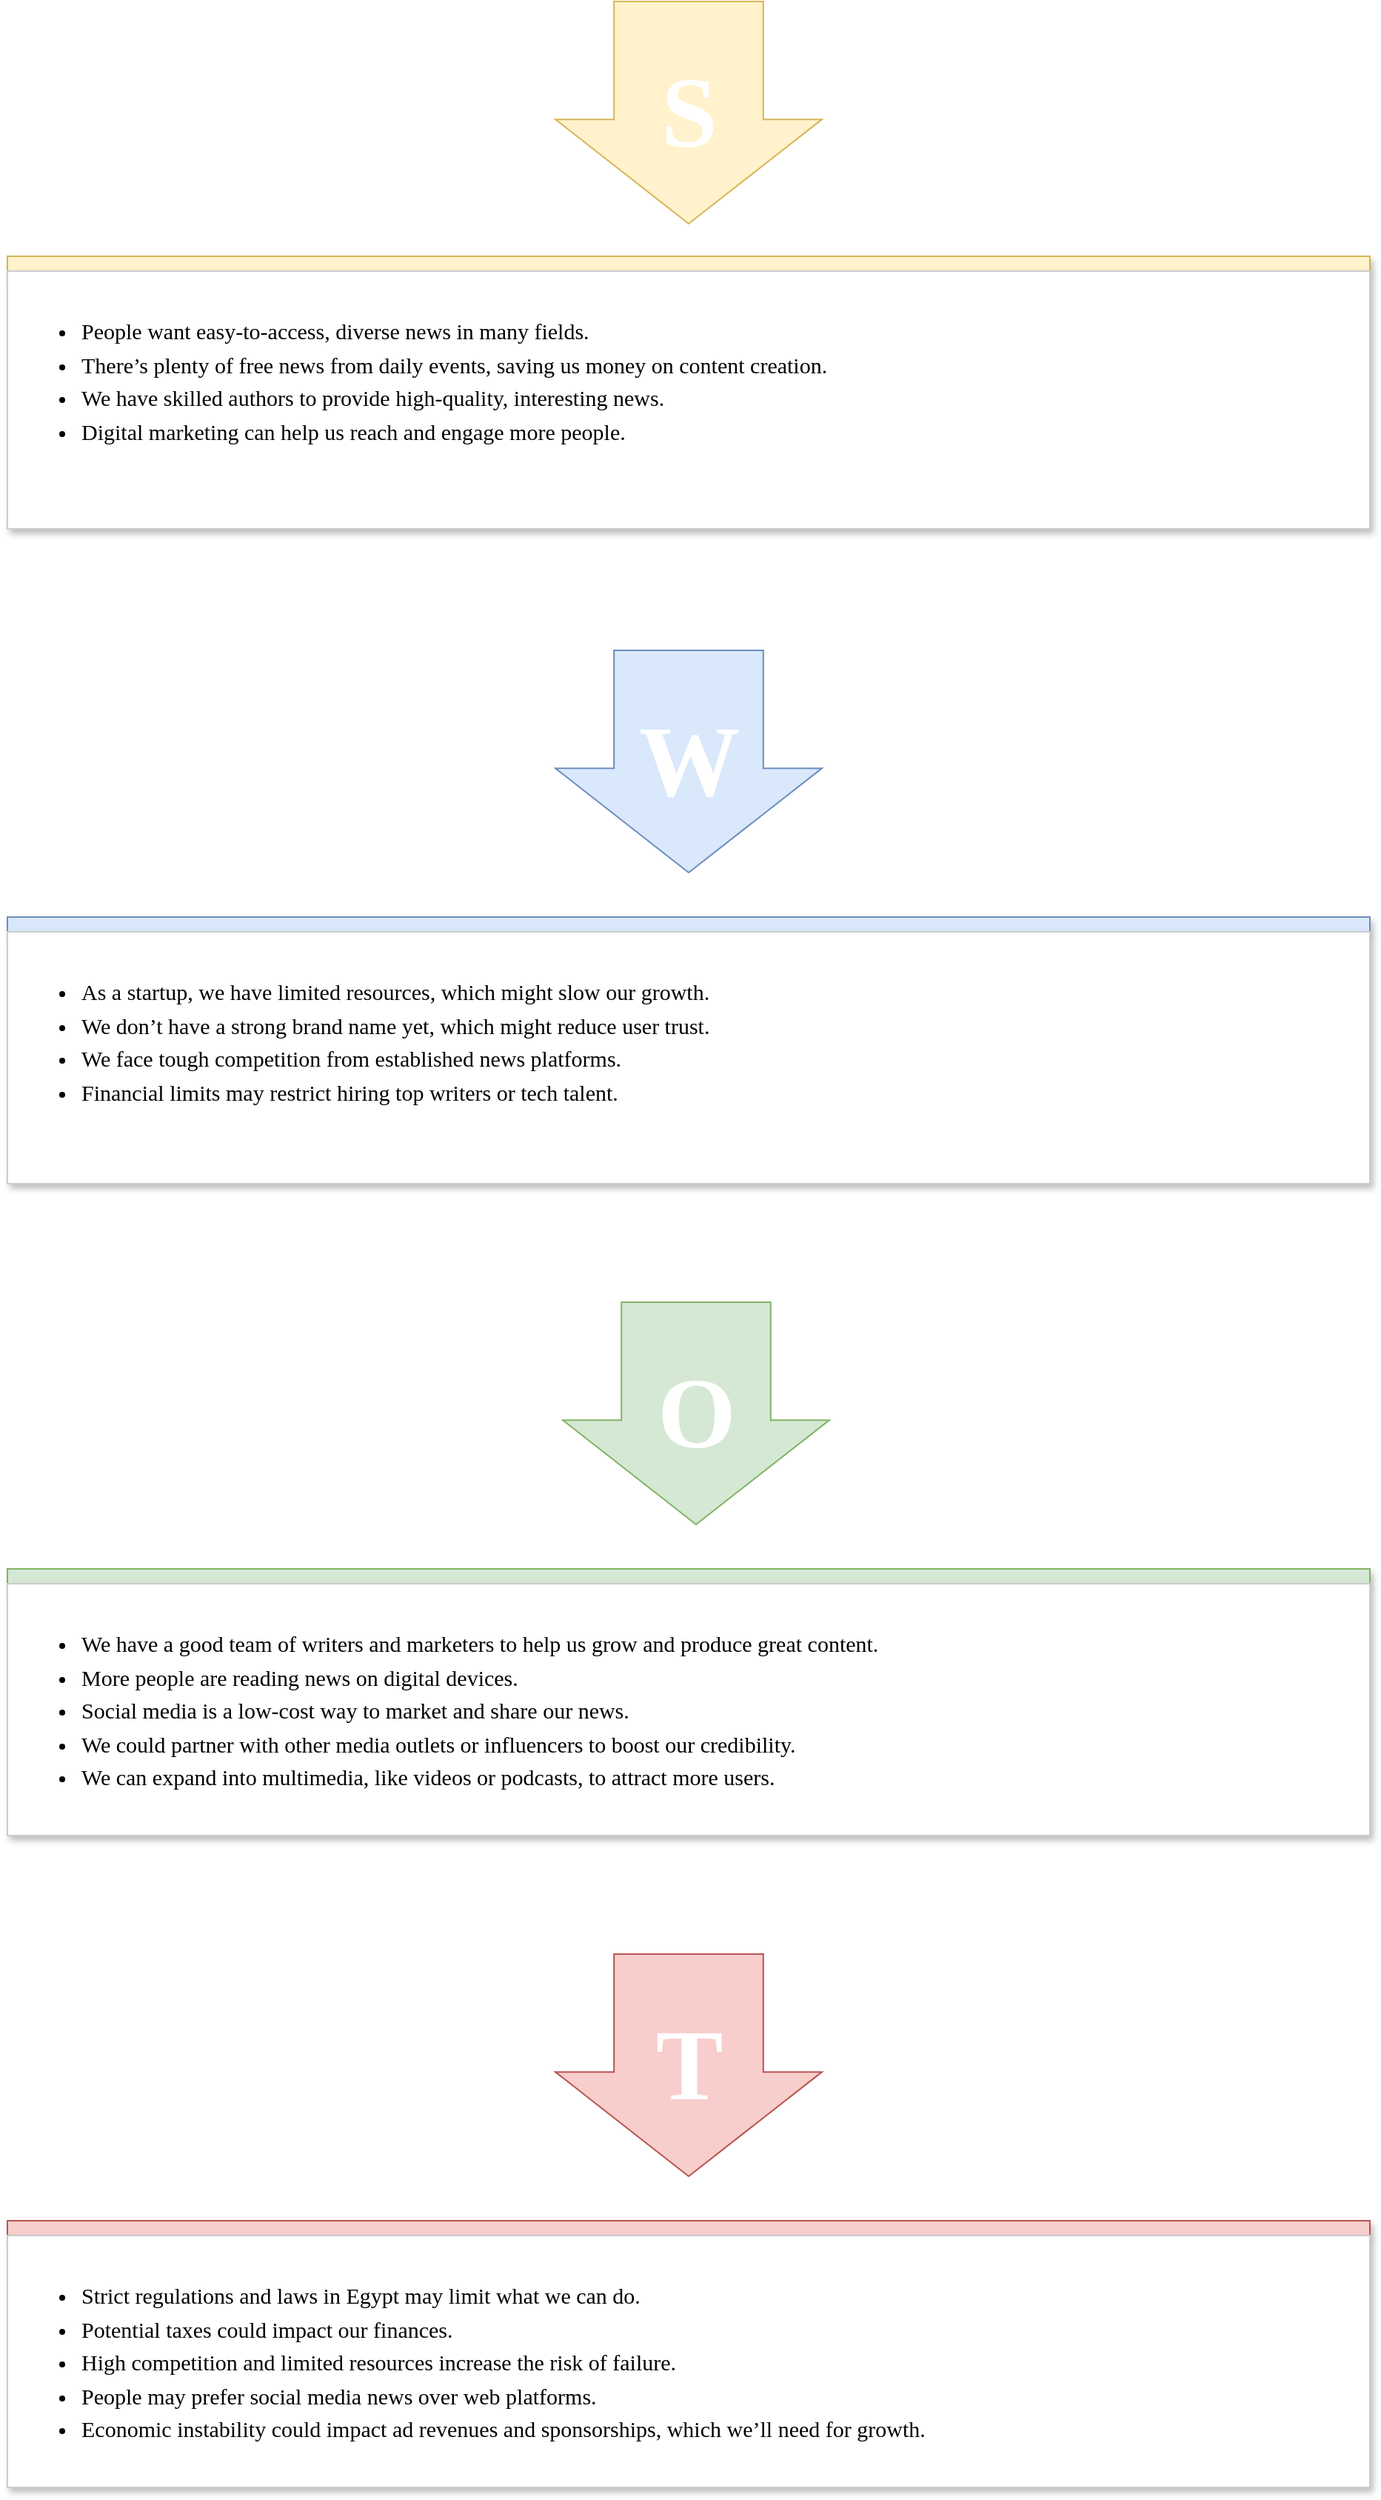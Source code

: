 <mxfile version="24.8.3">
  <diagram name="Page-1" id="dcd51bef-b1ea-ef12-32ad-38762bd93e04">
    <mxGraphModel dx="1120" dy="460" grid="1" gridSize="10" guides="1" tooltips="1" connect="1" arrows="1" fold="1" page="1" pageScale="1" pageWidth="1000" pageHeight="1900" background="none" math="0" shadow="0">
      <root>
        <mxCell id="0" />
        <mxCell id="1" parent="0" />
        <mxCell id="74ca0161bbc57d0f-21" value="T" style="html=1;shadow=0;dashed=0;align=center;verticalAlign=middle;shape=mxgraph.arrows2.arrow;dy=0.44;dx=70.43;direction=south;notch=0;rounded=0;comic=0;strokeColor=#b85450;fillColor=#f8cecc;fontFamily=Verdana;fontSize=68;fontColor=#FFFFFF;fontStyle=1" parent="1" vertex="1">
          <mxGeometry x="410" y="1402" width="180" height="150" as="geometry" />
        </mxCell>
        <mxCell id="74ca0161bbc57d0f-22" value="" style="whiteSpace=wrap;html=1;rounded=0;shadow=1;dashed=0;comic=0;strokeColor=#b85450;fillColor=#f8cecc;fontFamily=Verdana;fontSize=15;fontColor=#000000;align=left;" parent="1" vertex="1">
          <mxGeometry x="40" y="1582" width="920" height="10" as="geometry" />
        </mxCell>
        <mxCell id="74ca0161bbc57d0f-23" value="&lt;div&gt;&lt;ul style=&quot;line-height: 150%;&quot;&gt;&lt;li&gt;Strict regulations and laws in Egypt may limit what we can do.&lt;/li&gt;&lt;li&gt;Potential taxes could impact our finances.&lt;/li&gt;&lt;li&gt;High competition and limited resources increase the risk of failure.&lt;/li&gt;&lt;li&gt;People may prefer social media news over web platforms.&lt;/li&gt;&lt;li&gt;Economic instability could impact ad revenues and sponsorships, which we’ll need for growth.&lt;/li&gt;&lt;/ul&gt;&lt;/div&gt;" style="whiteSpace=wrap;html=1;rounded=0;shadow=1;dashed=0;comic=0;strokeColor=#CCCCCC;fillColor=#ffffff;fontFamily=cascadia code;fontSize=15;fontColor=#000000;align=left;spacing=10;verticalAlign=top;" parent="1" vertex="1">
          <mxGeometry x="40" y="1592" width="920" height="170" as="geometry" />
        </mxCell>
        <mxCell id="74ca0161bbc57d0f-18" value="O" style="html=1;shadow=0;dashed=0;align=center;verticalAlign=middle;shape=mxgraph.arrows2.arrow;dy=0.44;dx=70.43;direction=south;notch=0;rounded=0;comic=0;strokeColor=#82b366;fillColor=#d5e8d4;fontFamily=Verdana;fontSize=68;fontColor=#FFFFFF;fontStyle=1" parent="1" vertex="1">
          <mxGeometry x="415" y="962" width="180" height="150" as="geometry" />
        </mxCell>
        <mxCell id="74ca0161bbc57d0f-19" value="" style="whiteSpace=wrap;html=1;rounded=0;shadow=1;dashed=0;comic=0;strokeColor=#82b366;fillColor=#d5e8d4;fontFamily=Verdana;fontSize=15;fontColor=#000000;align=left;" parent="1" vertex="1">
          <mxGeometry x="40" y="1142" width="920" height="10" as="geometry" />
        </mxCell>
        <mxCell id="74ca0161bbc57d0f-20" value="&lt;div&gt;&lt;ul style=&quot;line-height: 150%;&quot;&gt;&lt;li&gt;We have a good team of writers and marketers to help us grow and produce great content.&lt;/li&gt;&lt;li&gt;More people are reading news on digital devices.&lt;/li&gt;&lt;li&gt;Social media is a low-cost way to market and share our news.&lt;/li&gt;&lt;li&gt;We could partner with other media outlets or influencers to boost our credibility.&lt;/li&gt;&lt;li&gt;We can expand into multimedia, like videos or podcasts, to attract more users.&lt;/li&gt;&lt;/ul&gt;&lt;/div&gt;" style="whiteSpace=wrap;html=1;rounded=0;shadow=1;dashed=0;comic=0;strokeColor=#CCCCCC;fillColor=#ffffff;fontFamily=cascadia code;fontSize=15;fontColor=#000000;align=left;spacing=10;verticalAlign=top;" parent="1" vertex="1">
          <mxGeometry x="40" y="1152" width="920" height="170" as="geometry" />
        </mxCell>
        <mxCell id="74ca0161bbc57d0f-15" value="W" style="html=1;shadow=0;dashed=0;align=center;verticalAlign=middle;shape=mxgraph.arrows2.arrow;dy=0.44;dx=70.43;direction=south;notch=0;rounded=0;comic=0;strokeColor=#6c8ebf;fillColor=#dae8fc;fontFamily=Verdana;fontSize=68;fontColor=#FFFFFF;fontStyle=1" parent="1" vertex="1">
          <mxGeometry x="410" y="522" width="180" height="150" as="geometry" />
        </mxCell>
        <mxCell id="74ca0161bbc57d0f-16" value="" style="whiteSpace=wrap;html=1;rounded=0;shadow=1;dashed=0;comic=0;strokeColor=#6c8ebf;fillColor=#dae8fc;fontFamily=Verdana;fontSize=15;fontColor=#000000;align=left;" parent="1" vertex="1">
          <mxGeometry x="40" y="702" width="920" height="10" as="geometry" />
        </mxCell>
        <mxCell id="74ca0161bbc57d0f-1" value="S" style="html=1;shadow=0;dashed=0;align=center;verticalAlign=middle;shape=mxgraph.arrows2.arrow;dy=0.44;dx=70.43;direction=south;notch=0;rounded=0;comic=0;strokeColor=#d6b656;fillColor=#fff2cc;fontFamily=Verdana;fontSize=68;fontColor=#FFFFFF;fontStyle=1" parent="1" vertex="1">
          <mxGeometry x="410" y="84" width="180" height="150" as="geometry" />
        </mxCell>
        <mxCell id="74ca0161bbc57d0f-4" value="" style="whiteSpace=wrap;html=1;rounded=0;shadow=1;dashed=0;comic=0;strokeColor=#d6b656;fillColor=#fff2cc;fontFamily=Verdana;fontSize=15;fontColor=#000000;align=left;" parent="1" vertex="1">
          <mxGeometry x="40" y="256" width="920" height="10" as="geometry" />
        </mxCell>
        <mxCell id="74ca0161bbc57d0f-5" value="&lt;ul style=&quot;line-height: 150%;&quot;&gt;&lt;li&gt;&lt;font&gt;&lt;span style=&quot;background-color: initial;&quot;&gt;People want easy-to-access, diverse news in many fields.&lt;/span&gt;&lt;/font&gt;&lt;/li&gt;&lt;li&gt;&lt;font&gt;&lt;span style=&quot;background-color: initial;&quot;&gt;There’s plenty of free news from daily events, saving us money on content creation.&lt;/span&gt;&lt;/font&gt;&lt;/li&gt;&lt;li&gt;&lt;font&gt;&lt;span style=&quot;background-color: initial;&quot;&gt;We have skilled authors to provide high-quality, interesting news.&lt;/span&gt;&lt;/font&gt;&lt;/li&gt;&lt;li&gt;&lt;font&gt;&lt;span style=&quot;background-color: initial;&quot;&gt;Digital marketing can help us reach and engage more people.&lt;br&gt;&lt;/span&gt;&lt;/font&gt;&lt;/li&gt;&lt;/ul&gt;" style="html=1;rounded=0;shadow=1;dashed=0;comic=0;strokeColor=#CCCCCC;fillColor=#ffffff;fontFamily=cascadia code;fontSize=15;fontColor=#000000;align=left;whiteSpace=wrap;spacing=10;verticalAlign=top;" parent="1" vertex="1">
          <mxGeometry x="40" y="266" width="920" height="174" as="geometry" />
        </mxCell>
        <mxCell id="74ca0161bbc57d0f-17" value="&lt;ul style=&quot;line-height: 150%;&quot;&gt;&lt;li&gt;&lt;font&gt;As a startup, we have limited resources, which might slow our growth.&lt;/font&gt;&lt;/li&gt;&lt;li&gt;&lt;font&gt;We don’t have a strong brand name yet, which might reduce user trust.&lt;/font&gt;&lt;/li&gt;&lt;li&gt;&lt;font&gt;We face tough competition from established news platforms.&lt;/font&gt;&lt;/li&gt;&lt;li&gt;&lt;font&gt;Financial limits may restrict hiring top writers or tech talent.&lt;/font&gt;&lt;/li&gt;&lt;/ul&gt;" style="whiteSpace=wrap;html=1;rounded=0;shadow=1;dashed=0;comic=0;strokeColor=#CCCCCC;fillColor=#ffffff;fontFamily=cascadia code;fontSize=15;fontColor=#000000;align=left;spacing=10;verticalAlign=top;" parent="1" vertex="1">
          <mxGeometry x="40" y="712" width="920" height="170" as="geometry" />
        </mxCell>
      </root>
    </mxGraphModel>
  </diagram>
</mxfile>
